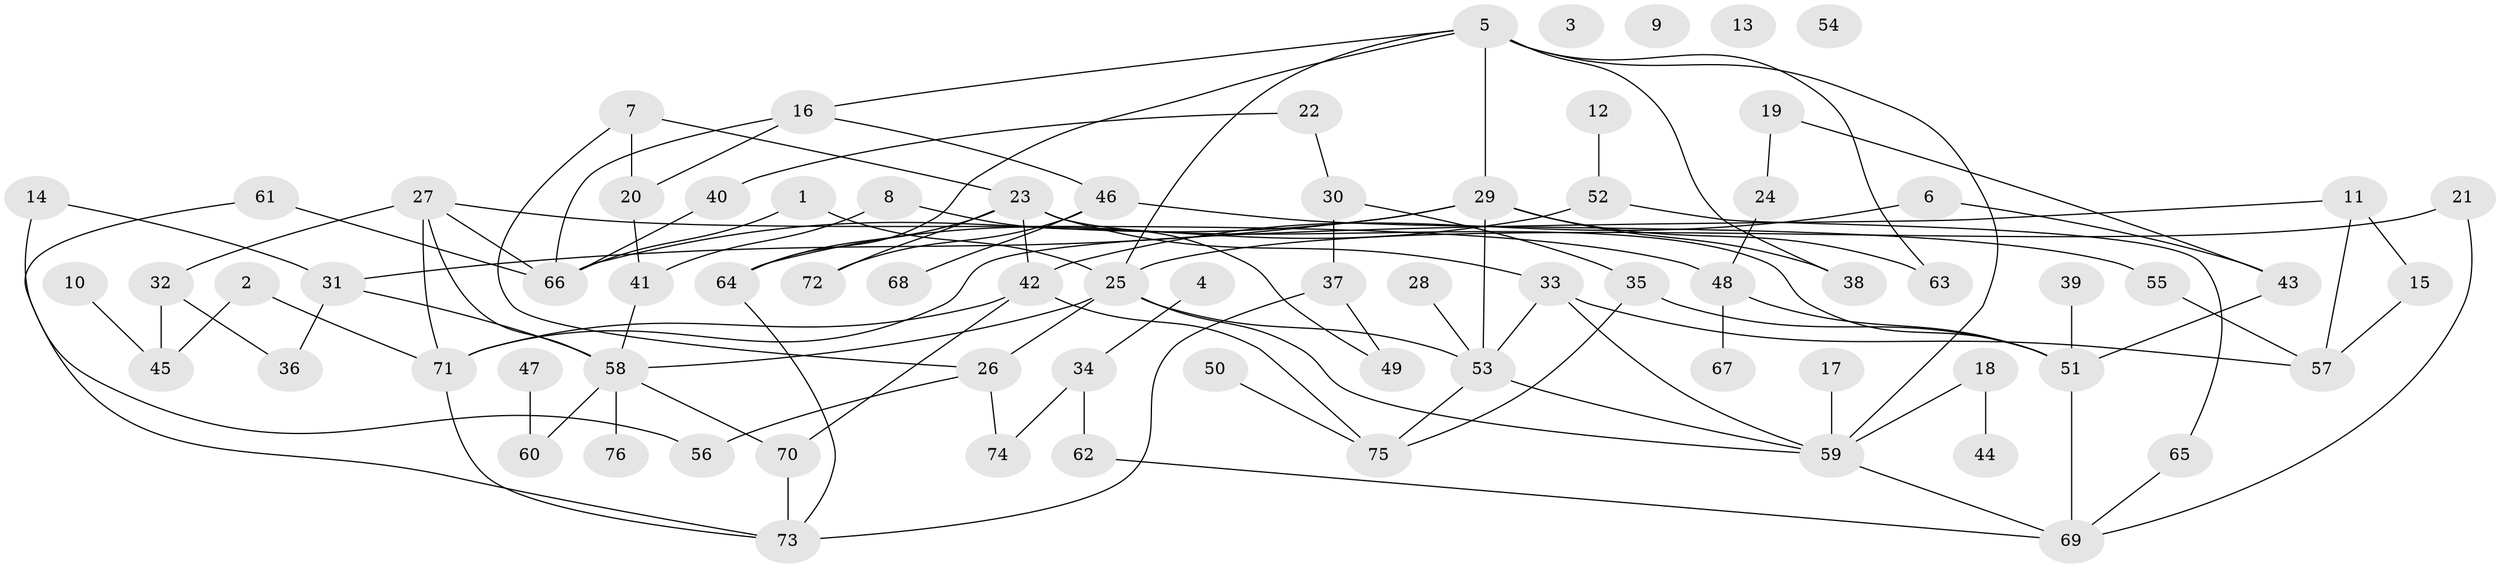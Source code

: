 // coarse degree distribution, {2: 0.34210526315789475, 0: 0.10526315789473684, 1: 0.2894736842105263, 4: 0.13157894736842105, 5: 0.02631578947368421, 3: 0.02631578947368421, 11: 0.02631578947368421, 6: 0.02631578947368421, 10: 0.02631578947368421}
// Generated by graph-tools (version 1.1) at 2025/43/03/04/25 21:43:39]
// undirected, 76 vertices, 109 edges
graph export_dot {
graph [start="1"]
  node [color=gray90,style=filled];
  1;
  2;
  3;
  4;
  5;
  6;
  7;
  8;
  9;
  10;
  11;
  12;
  13;
  14;
  15;
  16;
  17;
  18;
  19;
  20;
  21;
  22;
  23;
  24;
  25;
  26;
  27;
  28;
  29;
  30;
  31;
  32;
  33;
  34;
  35;
  36;
  37;
  38;
  39;
  40;
  41;
  42;
  43;
  44;
  45;
  46;
  47;
  48;
  49;
  50;
  51;
  52;
  53;
  54;
  55;
  56;
  57;
  58;
  59;
  60;
  61;
  62;
  63;
  64;
  65;
  66;
  67;
  68;
  69;
  70;
  71;
  72;
  73;
  74;
  75;
  76;
  1 -- 25;
  1 -- 66;
  2 -- 45;
  2 -- 71;
  4 -- 34;
  5 -- 16;
  5 -- 25;
  5 -- 29;
  5 -- 38;
  5 -- 59;
  5 -- 63;
  5 -- 64;
  6 -- 42;
  6 -- 43;
  7 -- 20;
  7 -- 23;
  7 -- 26;
  8 -- 41;
  8 -- 49;
  10 -- 45;
  11 -- 15;
  11 -- 57;
  11 -- 71;
  12 -- 52;
  14 -- 31;
  14 -- 56;
  15 -- 57;
  16 -- 20;
  16 -- 46;
  16 -- 66;
  17 -- 59;
  18 -- 44;
  18 -- 59;
  19 -- 24;
  19 -- 43;
  20 -- 41;
  21 -- 25;
  21 -- 69;
  22 -- 30;
  22 -- 40;
  23 -- 33;
  23 -- 42;
  23 -- 51;
  23 -- 64;
  23 -- 72;
  24 -- 48;
  25 -- 26;
  25 -- 53;
  25 -- 58;
  25 -- 59;
  26 -- 56;
  26 -- 74;
  27 -- 32;
  27 -- 48;
  27 -- 58;
  27 -- 66;
  27 -- 71;
  28 -- 53;
  29 -- 31;
  29 -- 38;
  29 -- 53;
  29 -- 63;
  29 -- 66;
  30 -- 35;
  30 -- 37;
  31 -- 36;
  31 -- 58;
  32 -- 36;
  32 -- 45;
  33 -- 53;
  33 -- 57;
  33 -- 59;
  34 -- 62;
  34 -- 74;
  35 -- 51;
  35 -- 75;
  37 -- 49;
  37 -- 73;
  39 -- 51;
  40 -- 66;
  41 -- 58;
  42 -- 70;
  42 -- 71;
  42 -- 75;
  43 -- 51;
  46 -- 55;
  46 -- 68;
  46 -- 72;
  47 -- 60;
  48 -- 51;
  48 -- 67;
  50 -- 75;
  51 -- 69;
  52 -- 64;
  52 -- 65;
  53 -- 59;
  53 -- 75;
  55 -- 57;
  58 -- 60;
  58 -- 70;
  58 -- 76;
  59 -- 69;
  61 -- 66;
  61 -- 73;
  62 -- 69;
  64 -- 73;
  65 -- 69;
  70 -- 73;
  71 -- 73;
}
